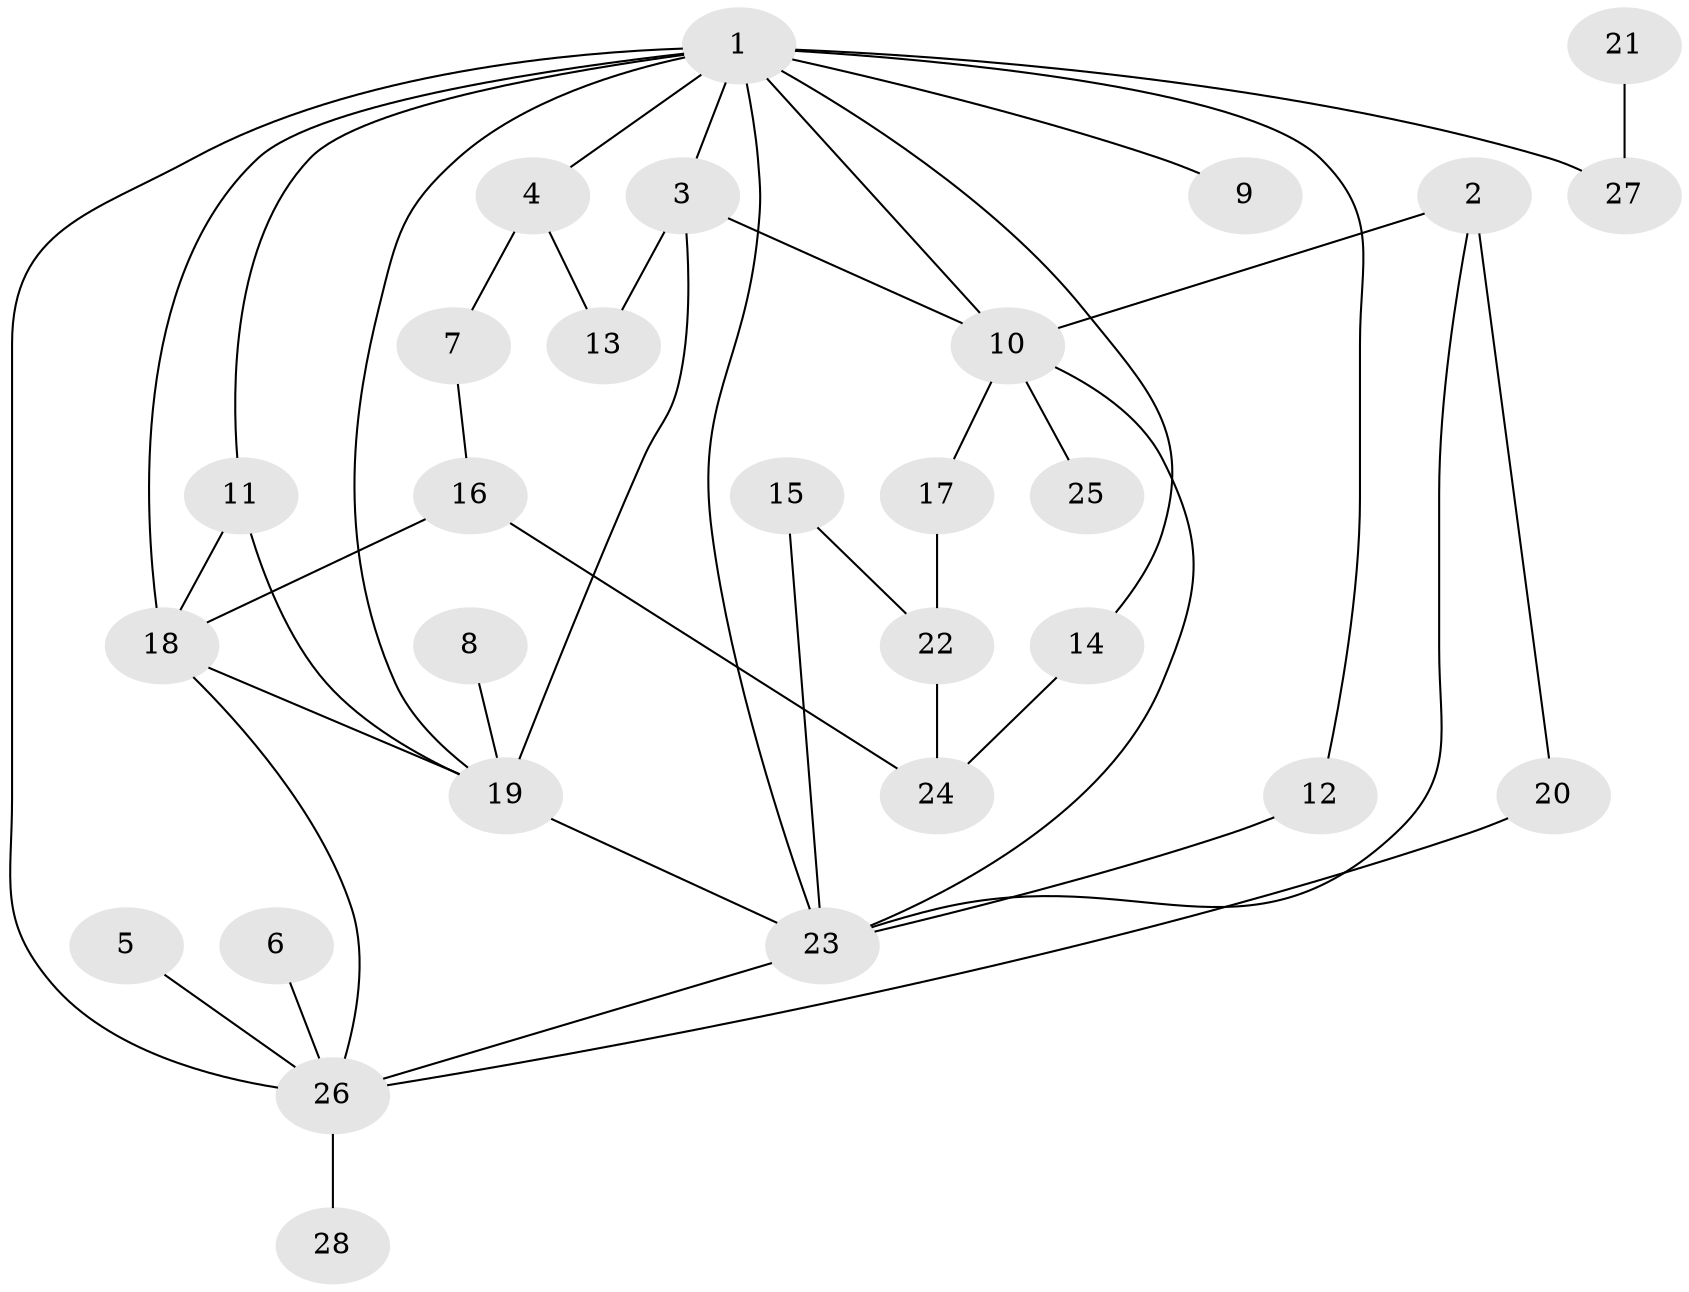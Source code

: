 // original degree distribution, {4: 0.08928571428571429, 6: 0.017857142857142856, 8: 0.03571428571428571, 3: 0.17857142857142858, 5: 0.05357142857142857, 1: 0.2857142857142857, 7: 0.017857142857142856, 2: 0.32142857142857145}
// Generated by graph-tools (version 1.1) at 2025/25/03/09/25 03:25:35]
// undirected, 28 vertices, 44 edges
graph export_dot {
graph [start="1"]
  node [color=gray90,style=filled];
  1;
  2;
  3;
  4;
  5;
  6;
  7;
  8;
  9;
  10;
  11;
  12;
  13;
  14;
  15;
  16;
  17;
  18;
  19;
  20;
  21;
  22;
  23;
  24;
  25;
  26;
  27;
  28;
  1 -- 3 [weight=1.0];
  1 -- 4 [weight=1.0];
  1 -- 9 [weight=1.0];
  1 -- 10 [weight=1.0];
  1 -- 11 [weight=1.0];
  1 -- 12 [weight=1.0];
  1 -- 14 [weight=1.0];
  1 -- 18 [weight=1.0];
  1 -- 19 [weight=1.0];
  1 -- 23 [weight=1.0];
  1 -- 26 [weight=1.0];
  1 -- 27 [weight=1.0];
  2 -- 10 [weight=1.0];
  2 -- 20 [weight=1.0];
  2 -- 23 [weight=1.0];
  3 -- 10 [weight=1.0];
  3 -- 13 [weight=1.0];
  3 -- 19 [weight=1.0];
  4 -- 7 [weight=1.0];
  4 -- 13 [weight=1.0];
  5 -- 26 [weight=1.0];
  6 -- 26 [weight=1.0];
  7 -- 16 [weight=1.0];
  8 -- 19 [weight=1.0];
  10 -- 17 [weight=1.0];
  10 -- 23 [weight=1.0];
  10 -- 25 [weight=1.0];
  11 -- 18 [weight=1.0];
  11 -- 19 [weight=1.0];
  12 -- 23 [weight=1.0];
  14 -- 24 [weight=1.0];
  15 -- 22 [weight=1.0];
  15 -- 23 [weight=1.0];
  16 -- 18 [weight=1.0];
  16 -- 24 [weight=1.0];
  17 -- 22 [weight=1.0];
  18 -- 19 [weight=1.0];
  18 -- 26 [weight=1.0];
  19 -- 23 [weight=1.0];
  20 -- 26 [weight=1.0];
  21 -- 27 [weight=2.0];
  22 -- 24 [weight=1.0];
  23 -- 26 [weight=1.0];
  26 -- 28 [weight=1.0];
}
